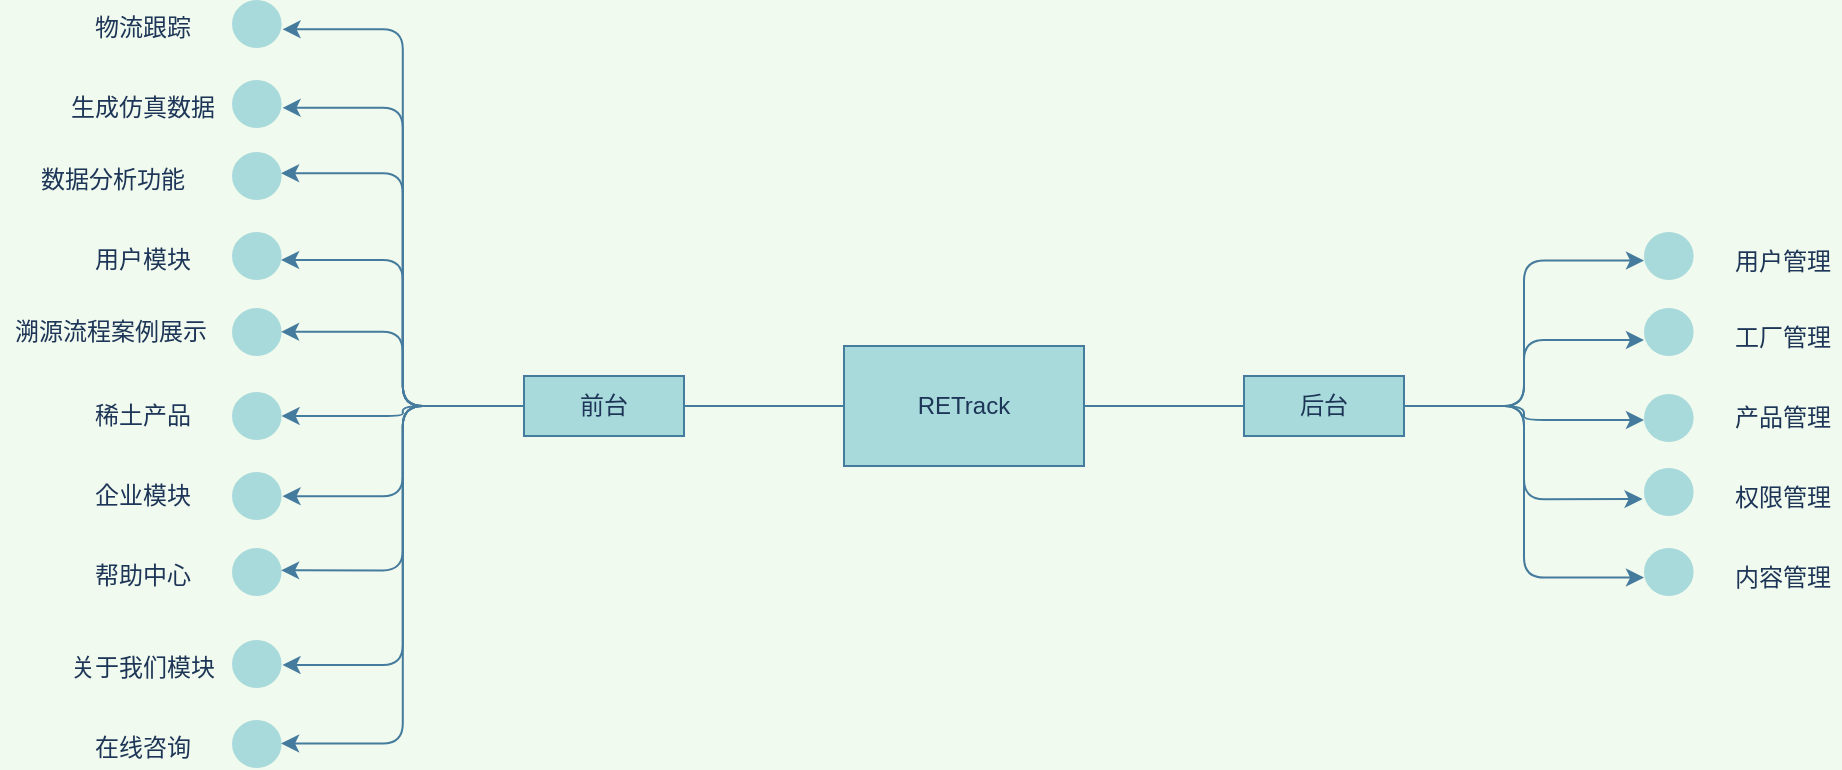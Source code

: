 <mxfile version="17.2.4" type="device"><diagram id="xMN6VSsJzzGDbMnhD4XZ" name="Page-1"><mxGraphModel dx="903" dy="557" grid="1" gridSize="10" guides="1" tooltips="1" connect="1" arrows="1" fold="1" page="0" pageScale="1" pageWidth="850" pageHeight="1100" background="#F1FAEE" math="0" shadow="0"><root><mxCell id="0"/><mxCell id="1" parent="0"/><mxCell id="Jq9uuVEJXwRKvoHfKAlW-49" style="edgeStyle=orthogonalEdgeStyle;curved=0;sketch=0;orthogonalLoop=1;jettySize=auto;html=1;exitX=1;exitY=0.5;exitDx=0;exitDy=0;entryX=0;entryY=0.5;entryDx=0;entryDy=0;fontColor=#1D3557;strokeColor=#457B9D;fillColor=#A8DADC;endArrow=none;endFill=0;" edge="1" parent="1" source="2" target="4"><mxGeometry relative="1" as="geometry"/></mxCell><mxCell id="2" value="RETrack" style="rounded=0;whiteSpace=wrap;html=1;fillColor=#A8DADC;strokeColor=#457B9D;fontColor=#1D3557;" parent="1" vertex="1"><mxGeometry x="440" y="193" width="120" height="60" as="geometry"/></mxCell><mxCell id="Jq9uuVEJXwRKvoHfKAlW-33" style="edgeStyle=orthogonalEdgeStyle;curved=0;sketch=0;orthogonalLoop=1;jettySize=auto;html=1;entryX=1.019;entryY=0.61;entryDx=0;entryDy=0;entryPerimeter=0;fontColor=#1D3557;strokeColor=#457B9D;fillColor=#A8DADC;" edge="1" parent="1" source="3" target="Jq9uuVEJXwRKvoHfKAlW-27"><mxGeometry relative="1" as="geometry"/></mxCell><mxCell id="Jq9uuVEJXwRKvoHfKAlW-48" style="edgeStyle=orthogonalEdgeStyle;curved=0;sketch=0;orthogonalLoop=1;jettySize=auto;html=1;exitX=1;exitY=0.5;exitDx=0;exitDy=0;entryX=0;entryY=0.5;entryDx=0;entryDy=0;fontColor=#1D3557;strokeColor=#457B9D;fillColor=#A8DADC;endArrow=none;endFill=0;" edge="1" parent="1" source="3" target="2"><mxGeometry relative="1" as="geometry"/></mxCell><mxCell id="3" value="前台" style="rounded=0;whiteSpace=wrap;html=1;fillColor=#A8DADC;strokeColor=#457B9D;fontColor=#1D3557;" parent="1" vertex="1"><mxGeometry x="280" y="208" width="80" height="30" as="geometry"/></mxCell><mxCell id="Jq9uuVEJXwRKvoHfKAlW-50" style="edgeStyle=orthogonalEdgeStyle;curved=0;sketch=0;orthogonalLoop=1;jettySize=auto;html=1;exitX=1;exitY=0.5;exitDx=0;exitDy=0;entryX=0;entryY=0.595;entryDx=0;entryDy=0;entryPerimeter=0;fontColor=#1D3557;endArrow=classic;endFill=1;strokeColor=#457B9D;fillColor=#A8DADC;" edge="1" parent="1" source="4" target="1HB4kpY2SizNLHiM_2TB-67"><mxGeometry relative="1" as="geometry"/></mxCell><mxCell id="4" value="后台" style="rounded=0;whiteSpace=wrap;html=1;fillColor=#A8DADC;strokeColor=#457B9D;fontColor=#1D3557;" parent="1" vertex="1"><mxGeometry x="640" y="208" width="80" height="30" as="geometry"/></mxCell><mxCell id="9" value="用户管理" style="text;html=1;align=center;verticalAlign=middle;resizable=0;points=[];autosize=1;strokeColor=none;fillColor=none;fontColor=#1D3557;rounded=0;" parent="1" vertex="1"><mxGeometry x="880" y="142" width="58" height="18" as="geometry"/></mxCell><mxCell id="14" value="工厂管理" style="text;html=1;align=center;verticalAlign=middle;resizable=0;points=[];autosize=1;strokeColor=none;fillColor=none;fontColor=#1D3557;rounded=0;" parent="1" vertex="1"><mxGeometry x="880" y="180" width="58" height="18" as="geometry"/></mxCell><mxCell id="16" value="产品管理" style="text;html=1;align=center;verticalAlign=middle;resizable=0;points=[];autosize=1;strokeColor=none;fillColor=none;fontColor=#1D3557;rounded=0;" parent="1" vertex="1"><mxGeometry x="880" y="220" width="58" height="18" as="geometry"/></mxCell><mxCell id="18" value="内容管理" style="text;html=1;align=center;verticalAlign=middle;resizable=0;points=[];autosize=1;strokeColor=none;fillColor=none;fontColor=#1D3557;rounded=0;" parent="1" vertex="1"><mxGeometry x="880" y="300" width="58" height="18" as="geometry"/></mxCell><mxCell id="1HB4kpY2SizNLHiM_2TB-21" value="权限管理" style="text;html=1;align=center;verticalAlign=middle;resizable=0;points=[];autosize=1;strokeColor=none;fillColor=none;fontColor=#1D3557;rounded=0;" vertex="1" parent="1"><mxGeometry x="880" y="260" width="58" height="18" as="geometry"/></mxCell><mxCell id="1HB4kpY2SizNLHiM_2TB-67" value="" style="html=1;shadow=0;dashed=0;shape=mxgraph.bootstrap.radioButton2;rSize=5;strokeColor=none;html=1;whiteSpace=wrap;fillColor=#A8DADC;fontColor=#1D3557;comic=0;checked=0;rounded=0;" vertex="1" parent="1"><mxGeometry x="840" y="136" width="24.8" height="24" as="geometry"/></mxCell><mxCell id="1HB4kpY2SizNLHiM_2TB-68" value="" style="html=1;shadow=0;dashed=0;shape=mxgraph.basic.arc;startAngle=0;endAngle=0;strokeWidth=2;strokeColor=#457B9D;comic=0;fillColor=#A8DADC;container=0;fontColor=#1D3557;rounded=0;" vertex="1" parent="1HB4kpY2SizNLHiM_2TB-67"><mxGeometry x="0.5" y="0.5" width="18.5" height="18.5" relative="1" as="geometry"><mxPoint x="-9" y="-9" as="offset"/></mxGeometry></mxCell><mxCell id="1HB4kpY2SizNLHiM_2TB-70" value="" style="html=1;shadow=0;dashed=0;shape=mxgraph.bootstrap.radioButton2;rSize=5;strokeColor=none;html=1;whiteSpace=wrap;fillColor=#A8DADC;fontColor=#1D3557;comic=0;checked=0;rounded=0;" vertex="1" parent="1"><mxGeometry x="840" y="174" width="24.8" height="24" as="geometry"/></mxCell><mxCell id="1HB4kpY2SizNLHiM_2TB-71" value="" style="html=1;shadow=0;dashed=0;shape=mxgraph.basic.arc;startAngle=0;endAngle=0;strokeWidth=2;strokeColor=#457B9D;comic=0;fillColor=#A8DADC;container=0;fontColor=#1D3557;rounded=0;" vertex="1" parent="1HB4kpY2SizNLHiM_2TB-70"><mxGeometry x="0.5" y="0.5" width="18.5" height="18.5" relative="1" as="geometry"><mxPoint x="-9" y="-9" as="offset"/></mxGeometry></mxCell><mxCell id="1HB4kpY2SizNLHiM_2TB-72" value="" style="html=1;shadow=0;dashed=0;shape=mxgraph.bootstrap.radioButton2;rSize=5;strokeColor=none;html=1;whiteSpace=wrap;fillColor=#A8DADC;fontColor=#1D3557;comic=0;checked=0;rounded=0;" vertex="1" parent="1"><mxGeometry x="840" y="217" width="24.8" height="24" as="geometry"/></mxCell><mxCell id="1HB4kpY2SizNLHiM_2TB-73" value="" style="html=1;shadow=0;dashed=0;shape=mxgraph.basic.arc;startAngle=0;endAngle=0;strokeWidth=2;strokeColor=#457B9D;comic=0;fillColor=#A8DADC;container=0;fontColor=#1D3557;rounded=0;" vertex="1" parent="1HB4kpY2SizNLHiM_2TB-72"><mxGeometry x="0.5" y="0.5" width="18.5" height="18.5" relative="1" as="geometry"><mxPoint x="-9" y="-9" as="offset"/></mxGeometry></mxCell><mxCell id="1HB4kpY2SizNLHiM_2TB-74" value="" style="html=1;shadow=0;dashed=0;shape=mxgraph.bootstrap.radioButton2;rSize=5;strokeColor=none;html=1;whiteSpace=wrap;fillColor=#A8DADC;fontColor=#1D3557;comic=0;checked=0;rounded=0;" vertex="1" parent="1"><mxGeometry x="840" y="254" width="24.8" height="24" as="geometry"/></mxCell><mxCell id="1HB4kpY2SizNLHiM_2TB-75" value="" style="html=1;shadow=0;dashed=0;shape=mxgraph.basic.arc;startAngle=0;endAngle=0;strokeWidth=2;strokeColor=#457B9D;comic=0;fillColor=#A8DADC;container=0;fontColor=#1D3557;rounded=0;" vertex="1" parent="1HB4kpY2SizNLHiM_2TB-74"><mxGeometry x="0.5" y="0.5" width="18.5" height="18.5" relative="1" as="geometry"><mxPoint x="-9" y="-9" as="offset"/></mxGeometry></mxCell><mxCell id="1HB4kpY2SizNLHiM_2TB-76" value="" style="html=1;shadow=0;dashed=0;shape=mxgraph.bootstrap.radioButton2;rSize=5;strokeColor=none;html=1;whiteSpace=wrap;fillColor=#A8DADC;fontColor=#1D3557;comic=0;checked=0;rounded=0;" vertex="1" parent="1"><mxGeometry x="840" y="294" width="24.8" height="24" as="geometry"/></mxCell><mxCell id="1HB4kpY2SizNLHiM_2TB-77" value="" style="html=1;shadow=0;dashed=0;shape=mxgraph.basic.arc;startAngle=0;endAngle=0;strokeWidth=2;strokeColor=#457B9D;comic=0;fillColor=#A8DADC;container=0;fontColor=#1D3557;rounded=0;" vertex="1" parent="1HB4kpY2SizNLHiM_2TB-76"><mxGeometry x="0.5" y="0.5" width="18.5" height="18.5" relative="1" as="geometry"><mxPoint x="-9" y="-9" as="offset"/></mxGeometry></mxCell><mxCell id="1HB4kpY2SizNLHiM_2TB-78" value="" style="html=1;shadow=0;dashed=0;shape=mxgraph.bootstrap.radioButton2;rSize=5;strokeColor=none;html=1;whiteSpace=wrap;fillColor=#A8DADC;fontColor=#1D3557;comic=0;checked=0;rounded=0;" vertex="1" parent="1"><mxGeometry x="134" y="136" width="24.8" height="24" as="geometry"/></mxCell><mxCell id="1HB4kpY2SizNLHiM_2TB-79" value="" style="html=1;shadow=0;dashed=0;shape=mxgraph.basic.arc;startAngle=0;endAngle=0;strokeWidth=2;strokeColor=#457B9D;comic=0;fillColor=#A8DADC;container=0;fontColor=#1D3557;rounded=0;" vertex="1" parent="1HB4kpY2SizNLHiM_2TB-78"><mxGeometry x="0.5" y="0.5" width="18.5" height="18.5" relative="1" as="geometry"><mxPoint x="-9" y="-9" as="offset"/></mxGeometry></mxCell><mxCell id="1HB4kpY2SizNLHiM_2TB-80" value="" style="html=1;shadow=0;dashed=0;shape=mxgraph.bootstrap.radioButton2;rSize=5;strokeColor=none;html=1;whiteSpace=wrap;fillColor=#A8DADC;fontColor=#1D3557;comic=0;checked=0;rounded=0;" vertex="1" parent="1"><mxGeometry x="134" y="174" width="24.8" height="24" as="geometry"/></mxCell><mxCell id="1HB4kpY2SizNLHiM_2TB-81" value="" style="html=1;shadow=0;dashed=0;shape=mxgraph.basic.arc;startAngle=0;endAngle=0;strokeWidth=2;strokeColor=#457B9D;comic=0;fillColor=#A8DADC;container=0;fontColor=#1D3557;rounded=0;" vertex="1" parent="1HB4kpY2SizNLHiM_2TB-80"><mxGeometry x="0.5" y="0.5" width="18.5" height="18.5" relative="1" as="geometry"><mxPoint x="-9" y="-9" as="offset"/></mxGeometry></mxCell><mxCell id="1HB4kpY2SizNLHiM_2TB-82" value="" style="html=1;shadow=0;dashed=0;shape=mxgraph.bootstrap.radioButton2;rSize=5;strokeColor=none;html=1;whiteSpace=wrap;fillColor=#A8DADC;fontColor=#1D3557;comic=0;checked=0;rounded=0;" vertex="1" parent="1"><mxGeometry x="134" y="216" width="24.8" height="24" as="geometry"/></mxCell><mxCell id="1HB4kpY2SizNLHiM_2TB-83" value="" style="html=1;shadow=0;dashed=0;shape=mxgraph.basic.arc;startAngle=0;endAngle=0;strokeWidth=2;strokeColor=#457B9D;comic=0;fillColor=#A8DADC;container=0;fontColor=#1D3557;rounded=0;" vertex="1" parent="1HB4kpY2SizNLHiM_2TB-82"><mxGeometry x="0.5" y="0.5" width="18.5" height="18.5" relative="1" as="geometry"><mxPoint x="-9" y="-9" as="offset"/></mxGeometry></mxCell><mxCell id="1HB4kpY2SizNLHiM_2TB-84" value="" style="html=1;shadow=0;dashed=0;shape=mxgraph.bootstrap.radioButton2;rSize=5;strokeColor=none;html=1;whiteSpace=wrap;fillColor=#A8DADC;fontColor=#1D3557;comic=0;checked=0;rounded=0;" vertex="1" parent="1"><mxGeometry x="134" y="256" width="24.8" height="24" as="geometry"/></mxCell><mxCell id="1HB4kpY2SizNLHiM_2TB-85" value="" style="html=1;shadow=0;dashed=0;shape=mxgraph.basic.arc;startAngle=0;endAngle=0;strokeWidth=2;strokeColor=#457B9D;comic=0;fillColor=#A8DADC;container=0;fontColor=#1D3557;rounded=0;" vertex="1" parent="1HB4kpY2SizNLHiM_2TB-84"><mxGeometry x="0.5" y="0.5" width="18.5" height="18.5" relative="1" as="geometry"><mxPoint x="-9" y="-9" as="offset"/></mxGeometry></mxCell><mxCell id="1HB4kpY2SizNLHiM_2TB-86" value="" style="html=1;shadow=0;dashed=0;shape=mxgraph.bootstrap.radioButton2;rSize=5;strokeColor=none;html=1;whiteSpace=wrap;fillColor=#A8DADC;fontColor=#1D3557;comic=0;checked=0;rounded=0;" vertex="1" parent="1"><mxGeometry x="134" y="294" width="24.8" height="24" as="geometry"/></mxCell><mxCell id="1HB4kpY2SizNLHiM_2TB-87" value="" style="html=1;shadow=0;dashed=0;shape=mxgraph.basic.arc;startAngle=0;endAngle=0;strokeWidth=2;strokeColor=#457B9D;comic=0;fillColor=#A8DADC;container=0;fontColor=#1D3557;rounded=0;" vertex="1" parent="1HB4kpY2SizNLHiM_2TB-86"><mxGeometry x="0.5" y="0.5" width="18.5" height="18.5" relative="1" as="geometry"><mxPoint x="-9" y="-9" as="offset"/></mxGeometry></mxCell><mxCell id="1HB4kpY2SizNLHiM_2TB-88" value="用户模块" style="text;html=1;align=center;verticalAlign=middle;resizable=0;points=[];autosize=1;strokeColor=none;fillColor=none;fontColor=#1D3557;rounded=0;" vertex="1" parent="1"><mxGeometry x="59" y="140" width="60" height="20" as="geometry"/></mxCell><mxCell id="1HB4kpY2SizNLHiM_2TB-89" value="溯源流程案例展示" style="text;html=1;align=center;verticalAlign=middle;resizable=0;points=[];autosize=1;strokeColor=none;fillColor=none;fontColor=#1D3557;rounded=0;" vertex="1" parent="1"><mxGeometry x="18" y="176" width="110" height="20" as="geometry"/></mxCell><mxCell id="1HB4kpY2SizNLHiM_2TB-90" value="稀土产品" style="text;html=1;align=center;verticalAlign=middle;resizable=0;points=[];autosize=1;strokeColor=none;fillColor=none;fontColor=#1D3557;rounded=0;" vertex="1" parent="1"><mxGeometry x="59" y="218" width="60" height="20" as="geometry"/></mxCell><mxCell id="1HB4kpY2SizNLHiM_2TB-91" value="帮助中心" style="text;html=1;align=center;verticalAlign=middle;resizable=0;points=[];autosize=1;strokeColor=none;fillColor=none;fontColor=#1D3557;rounded=0;" vertex="1" parent="1"><mxGeometry x="59" y="298" width="60" height="20" as="geometry"/></mxCell><mxCell id="1HB4kpY2SizNLHiM_2TB-92" value="企业模块" style="text;html=1;align=center;verticalAlign=middle;resizable=0;points=[];autosize=1;strokeColor=none;fillColor=none;fontColor=#1D3557;rounded=0;" vertex="1" parent="1"><mxGeometry x="59" y="258" width="60" height="20" as="geometry"/></mxCell><mxCell id="1HB4kpY2SizNLHiM_2TB-108" value="" style="html=1;shadow=0;dashed=0;shape=mxgraph.bootstrap.radioButton2;rSize=5;strokeColor=none;html=1;whiteSpace=wrap;fillColor=#A8DADC;fontColor=#1D3557;comic=0;checked=0;rounded=0;" vertex="1" parent="1"><mxGeometry x="134" y="340" width="24.8" height="24" as="geometry"/></mxCell><mxCell id="1HB4kpY2SizNLHiM_2TB-109" value="" style="html=1;shadow=0;dashed=0;shape=mxgraph.basic.arc;startAngle=0;endAngle=0;strokeWidth=2;strokeColor=#457B9D;comic=0;fillColor=#A8DADC;container=0;fontColor=#1D3557;rounded=0;" vertex="1" parent="1HB4kpY2SizNLHiM_2TB-108"><mxGeometry x="0.5" y="0.5" width="19.5" height="19.5" relative="1" as="geometry"><mxPoint x="-9.5" y="-9" as="offset"/></mxGeometry></mxCell><mxCell id="1HB4kpY2SizNLHiM_2TB-110" value="关于我们模块" style="text;html=1;align=center;verticalAlign=middle;resizable=0;points=[];autosize=1;strokeColor=none;fillColor=none;fontColor=#1D3557;rounded=0;" vertex="1" parent="1"><mxGeometry x="44" y="344" width="90" height="20" as="geometry"/></mxCell><mxCell id="Jq9uuVEJXwRKvoHfKAlW-20" value="" style="html=1;shadow=0;dashed=0;shape=mxgraph.bootstrap.radioButton2;rSize=5;strokeColor=none;html=1;whiteSpace=wrap;fillColor=#A8DADC;fontColor=#1D3557;comic=0;checked=0;rounded=0;" vertex="1" parent="1"><mxGeometry x="134" y="96" width="24.8" height="24" as="geometry"/></mxCell><mxCell id="Jq9uuVEJXwRKvoHfKAlW-21" value="" style="html=1;shadow=0;dashed=0;shape=mxgraph.basic.arc;startAngle=0;endAngle=0;strokeWidth=2;strokeColor=#457B9D;comic=0;fillColor=#A8DADC;container=0;fontColor=#1D3557;rounded=0;" vertex="1" parent="Jq9uuVEJXwRKvoHfKAlW-20"><mxGeometry x="0.5" y="0.5" width="19.5" height="19.5" relative="1" as="geometry"><mxPoint x="-9.5" y="-9" as="offset"/></mxGeometry></mxCell><mxCell id="Jq9uuVEJXwRKvoHfKAlW-22" value="数据分析功能" style="text;html=1;align=center;verticalAlign=middle;resizable=0;points=[];autosize=1;strokeColor=none;fillColor=none;fontColor=#1D3557;rounded=0;" vertex="1" parent="1"><mxGeometry x="29" y="100" width="90" height="20" as="geometry"/></mxCell><mxCell id="Jq9uuVEJXwRKvoHfKAlW-23" value="" style="html=1;shadow=0;dashed=0;shape=mxgraph.bootstrap.radioButton2;rSize=5;strokeColor=none;html=1;whiteSpace=wrap;fillColor=#A8DADC;fontColor=#1D3557;comic=0;checked=0;rounded=0;" vertex="1" parent="1"><mxGeometry x="134" y="60" width="24.8" height="24" as="geometry"/></mxCell><mxCell id="Jq9uuVEJXwRKvoHfKAlW-24" value="" style="html=1;shadow=0;dashed=0;shape=mxgraph.basic.arc;startAngle=0;endAngle=0;strokeWidth=2;strokeColor=#457B9D;comic=0;fillColor=#A8DADC;container=0;fontColor=#1D3557;rounded=0;" vertex="1" parent="Jq9uuVEJXwRKvoHfKAlW-23"><mxGeometry x="0.5" y="0.5" width="19.5" height="19.5" relative="1" as="geometry"><mxPoint x="-9.5" y="-9" as="offset"/></mxGeometry></mxCell><mxCell id="Jq9uuVEJXwRKvoHfKAlW-25" value="生成仿真数据" style="text;html=1;align=center;verticalAlign=middle;resizable=0;points=[];autosize=1;strokeColor=none;fillColor=none;fontColor=#1D3557;rounded=0;" vertex="1" parent="1"><mxGeometry x="44" y="64" width="90" height="20" as="geometry"/></mxCell><mxCell id="Jq9uuVEJXwRKvoHfKAlW-27" value="" style="html=1;shadow=0;dashed=0;shape=mxgraph.bootstrap.radioButton2;rSize=5;strokeColor=none;html=1;whiteSpace=wrap;fillColor=#A8DADC;fontColor=#1D3557;comic=0;checked=0;rounded=0;" vertex="1" parent="1"><mxGeometry x="134" y="20" width="24.8" height="24" as="geometry"/></mxCell><mxCell id="Jq9uuVEJXwRKvoHfKAlW-28" value="" style="html=1;shadow=0;dashed=0;shape=mxgraph.basic.arc;startAngle=0;endAngle=0;strokeWidth=2;strokeColor=#457B9D;comic=0;fillColor=#A8DADC;container=0;fontColor=#1D3557;rounded=0;" vertex="1" parent="Jq9uuVEJXwRKvoHfKAlW-27"><mxGeometry x="0.5" y="0.5" width="19.5" height="19.5" relative="1" as="geometry"><mxPoint x="-9.5" y="-9" as="offset"/></mxGeometry></mxCell><mxCell id="Jq9uuVEJXwRKvoHfKAlW-29" value="物流跟踪" style="text;html=1;align=center;verticalAlign=middle;resizable=0;points=[];autosize=1;strokeColor=none;fillColor=none;fontColor=#1D3557;rounded=0;" vertex="1" parent="1"><mxGeometry x="59" y="24" width="60" height="20" as="geometry"/></mxCell><mxCell id="Jq9uuVEJXwRKvoHfKAlW-30" value="" style="html=1;shadow=0;dashed=0;shape=mxgraph.bootstrap.radioButton2;rSize=5;strokeColor=none;html=1;whiteSpace=wrap;fillColor=#A8DADC;fontColor=#1D3557;comic=0;checked=0;rounded=0;" vertex="1" parent="1"><mxGeometry x="134" y="380" width="24.8" height="24" as="geometry"/></mxCell><mxCell id="Jq9uuVEJXwRKvoHfKAlW-31" value="" style="html=1;shadow=0;dashed=0;shape=mxgraph.basic.arc;startAngle=0;endAngle=0;strokeWidth=2;strokeColor=#457B9D;comic=0;fillColor=#A8DADC;container=0;fontColor=#1D3557;rounded=0;" vertex="1" parent="Jq9uuVEJXwRKvoHfKAlW-30"><mxGeometry x="0.5" y="0.5" width="19.5" height="19.5" relative="1" as="geometry"><mxPoint x="-9.5" y="-9" as="offset"/></mxGeometry></mxCell><mxCell id="Jq9uuVEJXwRKvoHfKAlW-32" value="在线咨询" style="text;html=1;align=center;verticalAlign=middle;resizable=0;points=[];autosize=1;strokeColor=none;fillColor=none;fontColor=#1D3557;rounded=0;" vertex="1" parent="1"><mxGeometry x="59" y="384" width="60" height="20" as="geometry"/></mxCell><mxCell id="Jq9uuVEJXwRKvoHfKAlW-37" style="edgeStyle=orthogonalEdgeStyle;curved=0;sketch=0;orthogonalLoop=1;jettySize=auto;html=1;entryX=1.019;entryY=0.58;entryDx=0;entryDy=0;entryPerimeter=0;fontColor=#1D3557;strokeColor=#457B9D;fillColor=#A8DADC;" edge="1" parent="1" source="3" target="Jq9uuVEJXwRKvoHfKAlW-23"><mxGeometry relative="1" as="geometry"/></mxCell><mxCell id="Jq9uuVEJXwRKvoHfKAlW-38" style="edgeStyle=orthogonalEdgeStyle;curved=0;sketch=0;orthogonalLoop=1;jettySize=auto;html=1;entryX=0.99;entryY=0.443;entryDx=0;entryDy=0;entryPerimeter=0;fontColor=#1D3557;strokeColor=#457B9D;fillColor=#A8DADC;" edge="1" parent="1" source="3" target="Jq9uuVEJXwRKvoHfKAlW-20"><mxGeometry relative="1" as="geometry"/></mxCell><mxCell id="Jq9uuVEJXwRKvoHfKAlW-40" style="edgeStyle=orthogonalEdgeStyle;curved=0;sketch=0;orthogonalLoop=1;jettySize=auto;html=1;entryX=0.99;entryY=0.583;entryDx=0;entryDy=0;entryPerimeter=0;fontColor=#1D3557;strokeColor=#457B9D;fillColor=#A8DADC;" edge="1" parent="1" source="3" target="1HB4kpY2SizNLHiM_2TB-78"><mxGeometry relative="1" as="geometry"/></mxCell><mxCell id="Jq9uuVEJXwRKvoHfKAlW-41" style="edgeStyle=orthogonalEdgeStyle;curved=0;sketch=0;orthogonalLoop=1;jettySize=auto;html=1;entryX=0.99;entryY=0.496;entryDx=0;entryDy=0;entryPerimeter=0;fontColor=#1D3557;strokeColor=#457B9D;fillColor=#A8DADC;" edge="1" parent="1" source="3" target="1HB4kpY2SizNLHiM_2TB-80"><mxGeometry relative="1" as="geometry"/></mxCell><mxCell id="Jq9uuVEJXwRKvoHfKAlW-42" style="edgeStyle=orthogonalEdgeStyle;curved=0;sketch=0;orthogonalLoop=1;jettySize=auto;html=1;fontColor=#1D3557;strokeColor=#457B9D;fillColor=#A8DADC;" edge="1" parent="1" source="3" target="1HB4kpY2SizNLHiM_2TB-82"><mxGeometry relative="1" as="geometry"/></mxCell><mxCell id="Jq9uuVEJXwRKvoHfKAlW-43" style="edgeStyle=orthogonalEdgeStyle;curved=0;sketch=0;orthogonalLoop=1;jettySize=auto;html=1;fontColor=#1D3557;strokeColor=#457B9D;fillColor=#A8DADC;entryX=1.019;entryY=0.504;entryDx=0;entryDy=0;entryPerimeter=0;" edge="1" parent="1" source="3" target="1HB4kpY2SizNLHiM_2TB-84"><mxGeometry relative="1" as="geometry"/></mxCell><mxCell id="Jq9uuVEJXwRKvoHfKAlW-44" style="edgeStyle=orthogonalEdgeStyle;curved=0;sketch=0;orthogonalLoop=1;jettySize=auto;html=1;fontColor=#1D3557;strokeColor=#457B9D;fillColor=#A8DADC;entryX=0.99;entryY=0.466;entryDx=0;entryDy=0;entryPerimeter=0;" edge="1" parent="1" source="3" target="1HB4kpY2SizNLHiM_2TB-86"><mxGeometry relative="1" as="geometry"/></mxCell><mxCell id="Jq9uuVEJXwRKvoHfKAlW-45" style="edgeStyle=orthogonalEdgeStyle;curved=0;sketch=0;orthogonalLoop=1;jettySize=auto;html=1;fontColor=#1D3557;strokeColor=#457B9D;fillColor=#A8DADC;entryX=1.019;entryY=0.519;entryDx=0;entryDy=0;entryPerimeter=0;" edge="1" parent="1" source="3" target="1HB4kpY2SizNLHiM_2TB-108"><mxGeometry relative="1" as="geometry"/></mxCell><mxCell id="Jq9uuVEJXwRKvoHfKAlW-46" style="edgeStyle=orthogonalEdgeStyle;curved=0;sketch=0;orthogonalLoop=1;jettySize=auto;html=1;fontColor=#1D3557;strokeColor=#457B9D;fillColor=#A8DADC;entryX=0.99;entryY=0.489;entryDx=0;entryDy=0;entryPerimeter=0;" edge="1" parent="1" source="3" target="Jq9uuVEJXwRKvoHfKAlW-30"><mxGeometry relative="1" as="geometry"/></mxCell><mxCell id="Jq9uuVEJXwRKvoHfKAlW-52" style="edgeStyle=orthogonalEdgeStyle;curved=0;sketch=0;orthogonalLoop=1;jettySize=auto;html=1;exitX=1;exitY=0.5;exitDx=0;exitDy=0;entryX=0;entryY=0.667;entryDx=0;entryDy=0;entryPerimeter=0;fontColor=#1D3557;endArrow=classic;endFill=1;strokeColor=#457B9D;fillColor=#A8DADC;" edge="1" parent="1" source="4" target="1HB4kpY2SizNLHiM_2TB-70"><mxGeometry relative="1" as="geometry"/></mxCell><mxCell id="Jq9uuVEJXwRKvoHfKAlW-53" style="edgeStyle=orthogonalEdgeStyle;curved=0;sketch=0;orthogonalLoop=1;jettySize=auto;html=1;exitX=1;exitY=0.5;exitDx=0;exitDy=0;entryX=0;entryY=0.542;entryDx=0;entryDy=0;entryPerimeter=0;fontColor=#1D3557;endArrow=classic;endFill=1;strokeColor=#457B9D;fillColor=#A8DADC;" edge="1" parent="1" source="4" target="1HB4kpY2SizNLHiM_2TB-72"><mxGeometry relative="1" as="geometry"/></mxCell><mxCell id="Jq9uuVEJXwRKvoHfKAlW-54" style="edgeStyle=orthogonalEdgeStyle;curved=0;sketch=0;orthogonalLoop=1;jettySize=auto;html=1;exitX=1;exitY=0.5;exitDx=0;exitDy=0;entryX=-0.029;entryY=0.648;entryDx=0;entryDy=0;entryPerimeter=0;fontColor=#1D3557;endArrow=classic;endFill=1;strokeColor=#457B9D;fillColor=#A8DADC;" edge="1" parent="1" source="4" target="1HB4kpY2SizNLHiM_2TB-74"><mxGeometry relative="1" as="geometry"/></mxCell><mxCell id="Jq9uuVEJXwRKvoHfKAlW-55" style="edgeStyle=orthogonalEdgeStyle;curved=0;sketch=0;orthogonalLoop=1;jettySize=auto;html=1;exitX=1;exitY=0.5;exitDx=0;exitDy=0;entryX=0;entryY=0.617;entryDx=0;entryDy=0;entryPerimeter=0;fontColor=#1D3557;endArrow=classic;endFill=1;strokeColor=#457B9D;fillColor=#A8DADC;" edge="1" parent="1" source="4" target="1HB4kpY2SizNLHiM_2TB-76"><mxGeometry relative="1" as="geometry"/></mxCell></root></mxGraphModel></diagram></mxfile>